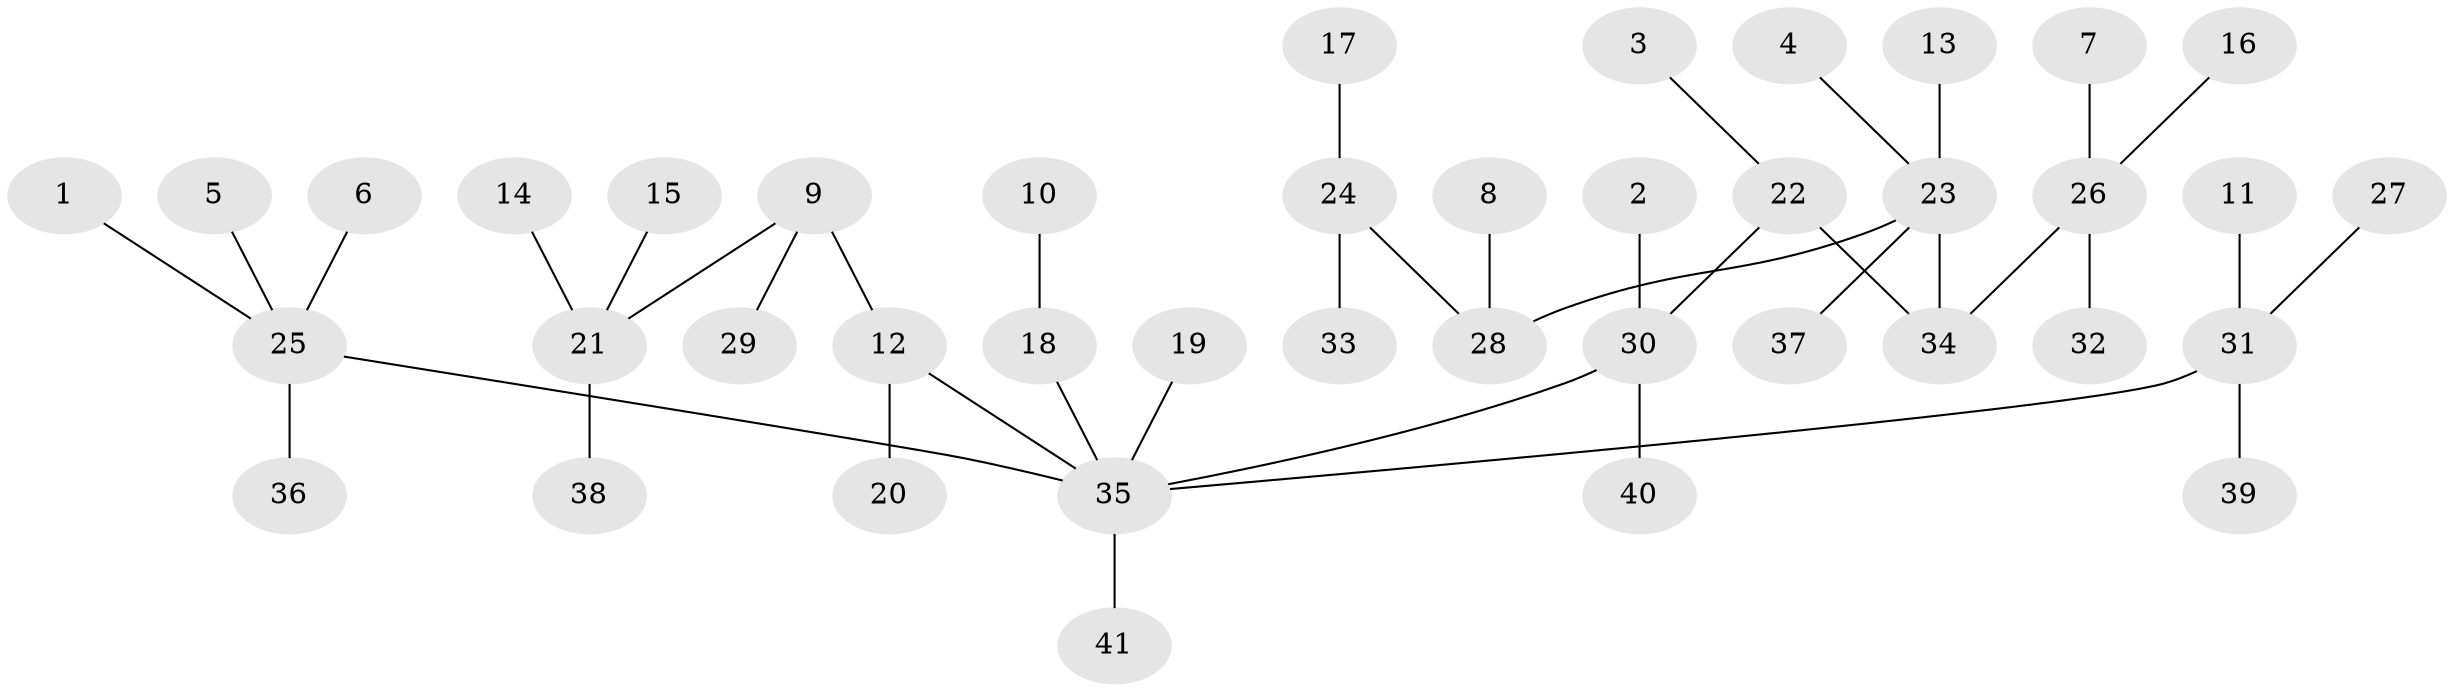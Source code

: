 // original degree distribution, {4: 0.06097560975609756, 6: 0.04878048780487805, 2: 0.18292682926829268, 5: 0.04878048780487805, 1: 0.573170731707317, 3: 0.08536585365853659}
// Generated by graph-tools (version 1.1) at 2025/26/03/09/25 03:26:24]
// undirected, 41 vertices, 40 edges
graph export_dot {
graph [start="1"]
  node [color=gray90,style=filled];
  1;
  2;
  3;
  4;
  5;
  6;
  7;
  8;
  9;
  10;
  11;
  12;
  13;
  14;
  15;
  16;
  17;
  18;
  19;
  20;
  21;
  22;
  23;
  24;
  25;
  26;
  27;
  28;
  29;
  30;
  31;
  32;
  33;
  34;
  35;
  36;
  37;
  38;
  39;
  40;
  41;
  1 -- 25 [weight=1.0];
  2 -- 30 [weight=1.0];
  3 -- 22 [weight=1.0];
  4 -- 23 [weight=1.0];
  5 -- 25 [weight=1.0];
  6 -- 25 [weight=1.0];
  7 -- 26 [weight=1.0];
  8 -- 28 [weight=1.0];
  9 -- 12 [weight=1.0];
  9 -- 21 [weight=1.0];
  9 -- 29 [weight=1.0];
  10 -- 18 [weight=1.0];
  11 -- 31 [weight=1.0];
  12 -- 20 [weight=1.0];
  12 -- 35 [weight=1.0];
  13 -- 23 [weight=1.0];
  14 -- 21 [weight=1.0];
  15 -- 21 [weight=1.0];
  16 -- 26 [weight=1.0];
  17 -- 24 [weight=1.0];
  18 -- 35 [weight=1.0];
  19 -- 35 [weight=1.0];
  21 -- 38 [weight=1.0];
  22 -- 30 [weight=1.0];
  22 -- 34 [weight=1.0];
  23 -- 28 [weight=1.0];
  23 -- 34 [weight=1.0];
  23 -- 37 [weight=1.0];
  24 -- 28 [weight=1.0];
  24 -- 33 [weight=1.0];
  25 -- 35 [weight=1.0];
  25 -- 36 [weight=1.0];
  26 -- 32 [weight=1.0];
  26 -- 34 [weight=1.0];
  27 -- 31 [weight=1.0];
  30 -- 35 [weight=1.0];
  30 -- 40 [weight=1.0];
  31 -- 35 [weight=1.0];
  31 -- 39 [weight=1.0];
  35 -- 41 [weight=1.0];
}
